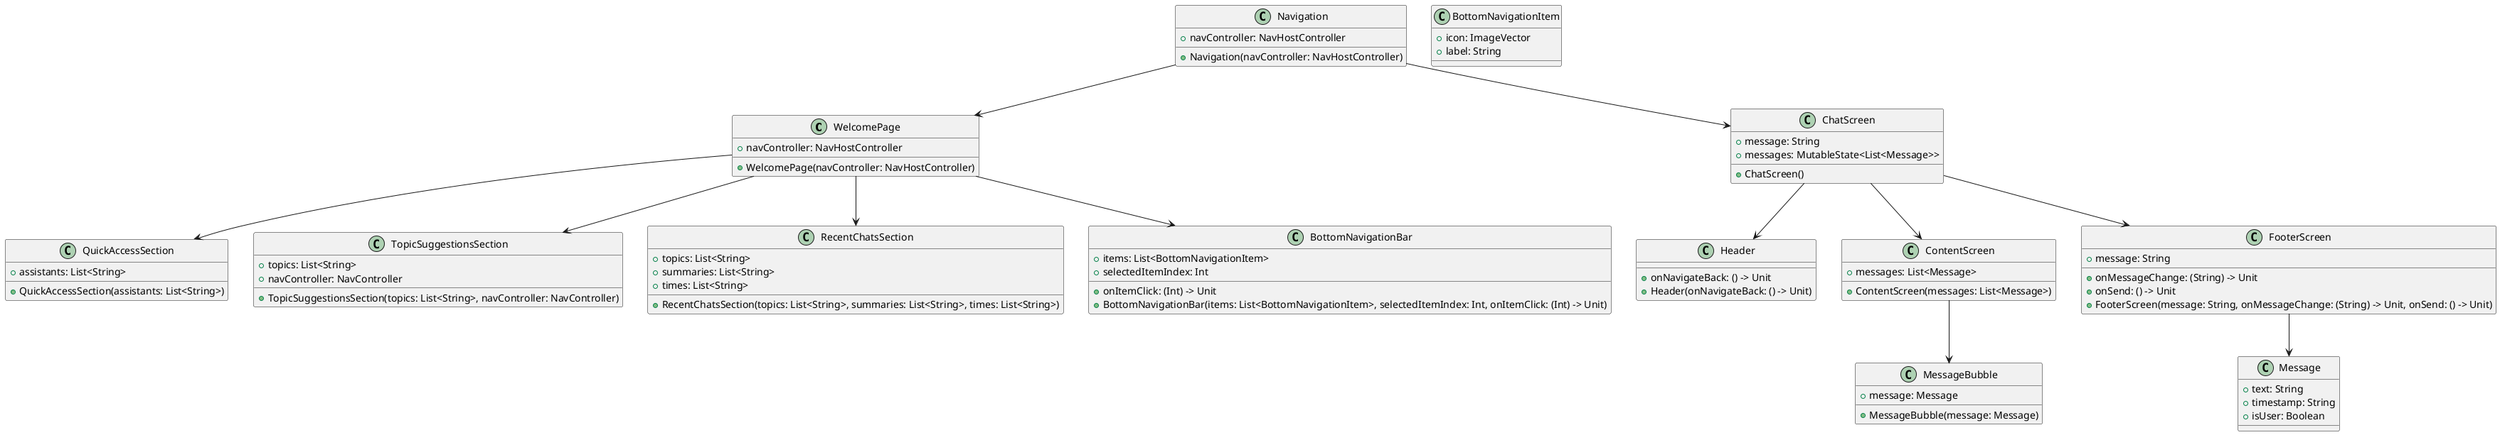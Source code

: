 @startuml

class WelcomePage {
    +navController: NavHostController
    +WelcomePage(navController: NavHostController)
}

class QuickAccessSection {
    +assistants: List<String>
    +QuickAccessSection(assistants: List<String>)
}

class TopicSuggestionsSection {
    +topics: List<String>
    +navController: NavController
    +TopicSuggestionsSection(topics: List<String>, navController: NavController)
}

class RecentChatsSection {
    +topics: List<String>
    +summaries: List<String>
    +times: List<String>
    +RecentChatsSection(topics: List<String>, summaries: List<String>, times: List<String>)
}

class BottomNavigationBar {
    +items: List<BottomNavigationItem>
    +selectedItemIndex: Int
    +onItemClick: (Int) -> Unit
    +BottomNavigationBar(items: List<BottomNavigationItem>, selectedItemIndex: Int, onItemClick: (Int) -> Unit)
}

class BottomNavigationItem {
    +icon: ImageVector
    +label: String
}

class ChatScreen {
    +message: String
    +messages: MutableState<List<Message>>
    +ChatScreen()
}

class Header {
    +onNavigateBack: () -> Unit
    +Header(onNavigateBack: () -> Unit)
}

class ContentScreen {
    +messages: List<Message>
    +ContentScreen(messages: List<Message>)
}

class MessageBubble {
    +message: Message
    +MessageBubble(message: Message)
}

class FooterScreen {
    +message: String
    +onMessageChange: (String) -> Unit
    +onSend: () -> Unit
    +FooterScreen(message: String, onMessageChange: (String) -> Unit, onSend: () -> Unit)
}

class Message {
    +text: String
    +timestamp: String
    +isUser: Boolean
}

class Navigation {
    +navController: NavHostController
    +Navigation(navController: NavHostController)
}

WelcomePage --> QuickAccessSection
WelcomePage --> TopicSuggestionsSection
WelcomePage --> RecentChatsSection
WelcomePage --> BottomNavigationBar
ChatScreen --> Header
ChatScreen --> ContentScreen
ChatScreen --> FooterScreen
ContentScreen --> MessageBubble
FooterScreen --> Message
Navigation --> WelcomePage
Navigation --> ChatScreen

@enduml
